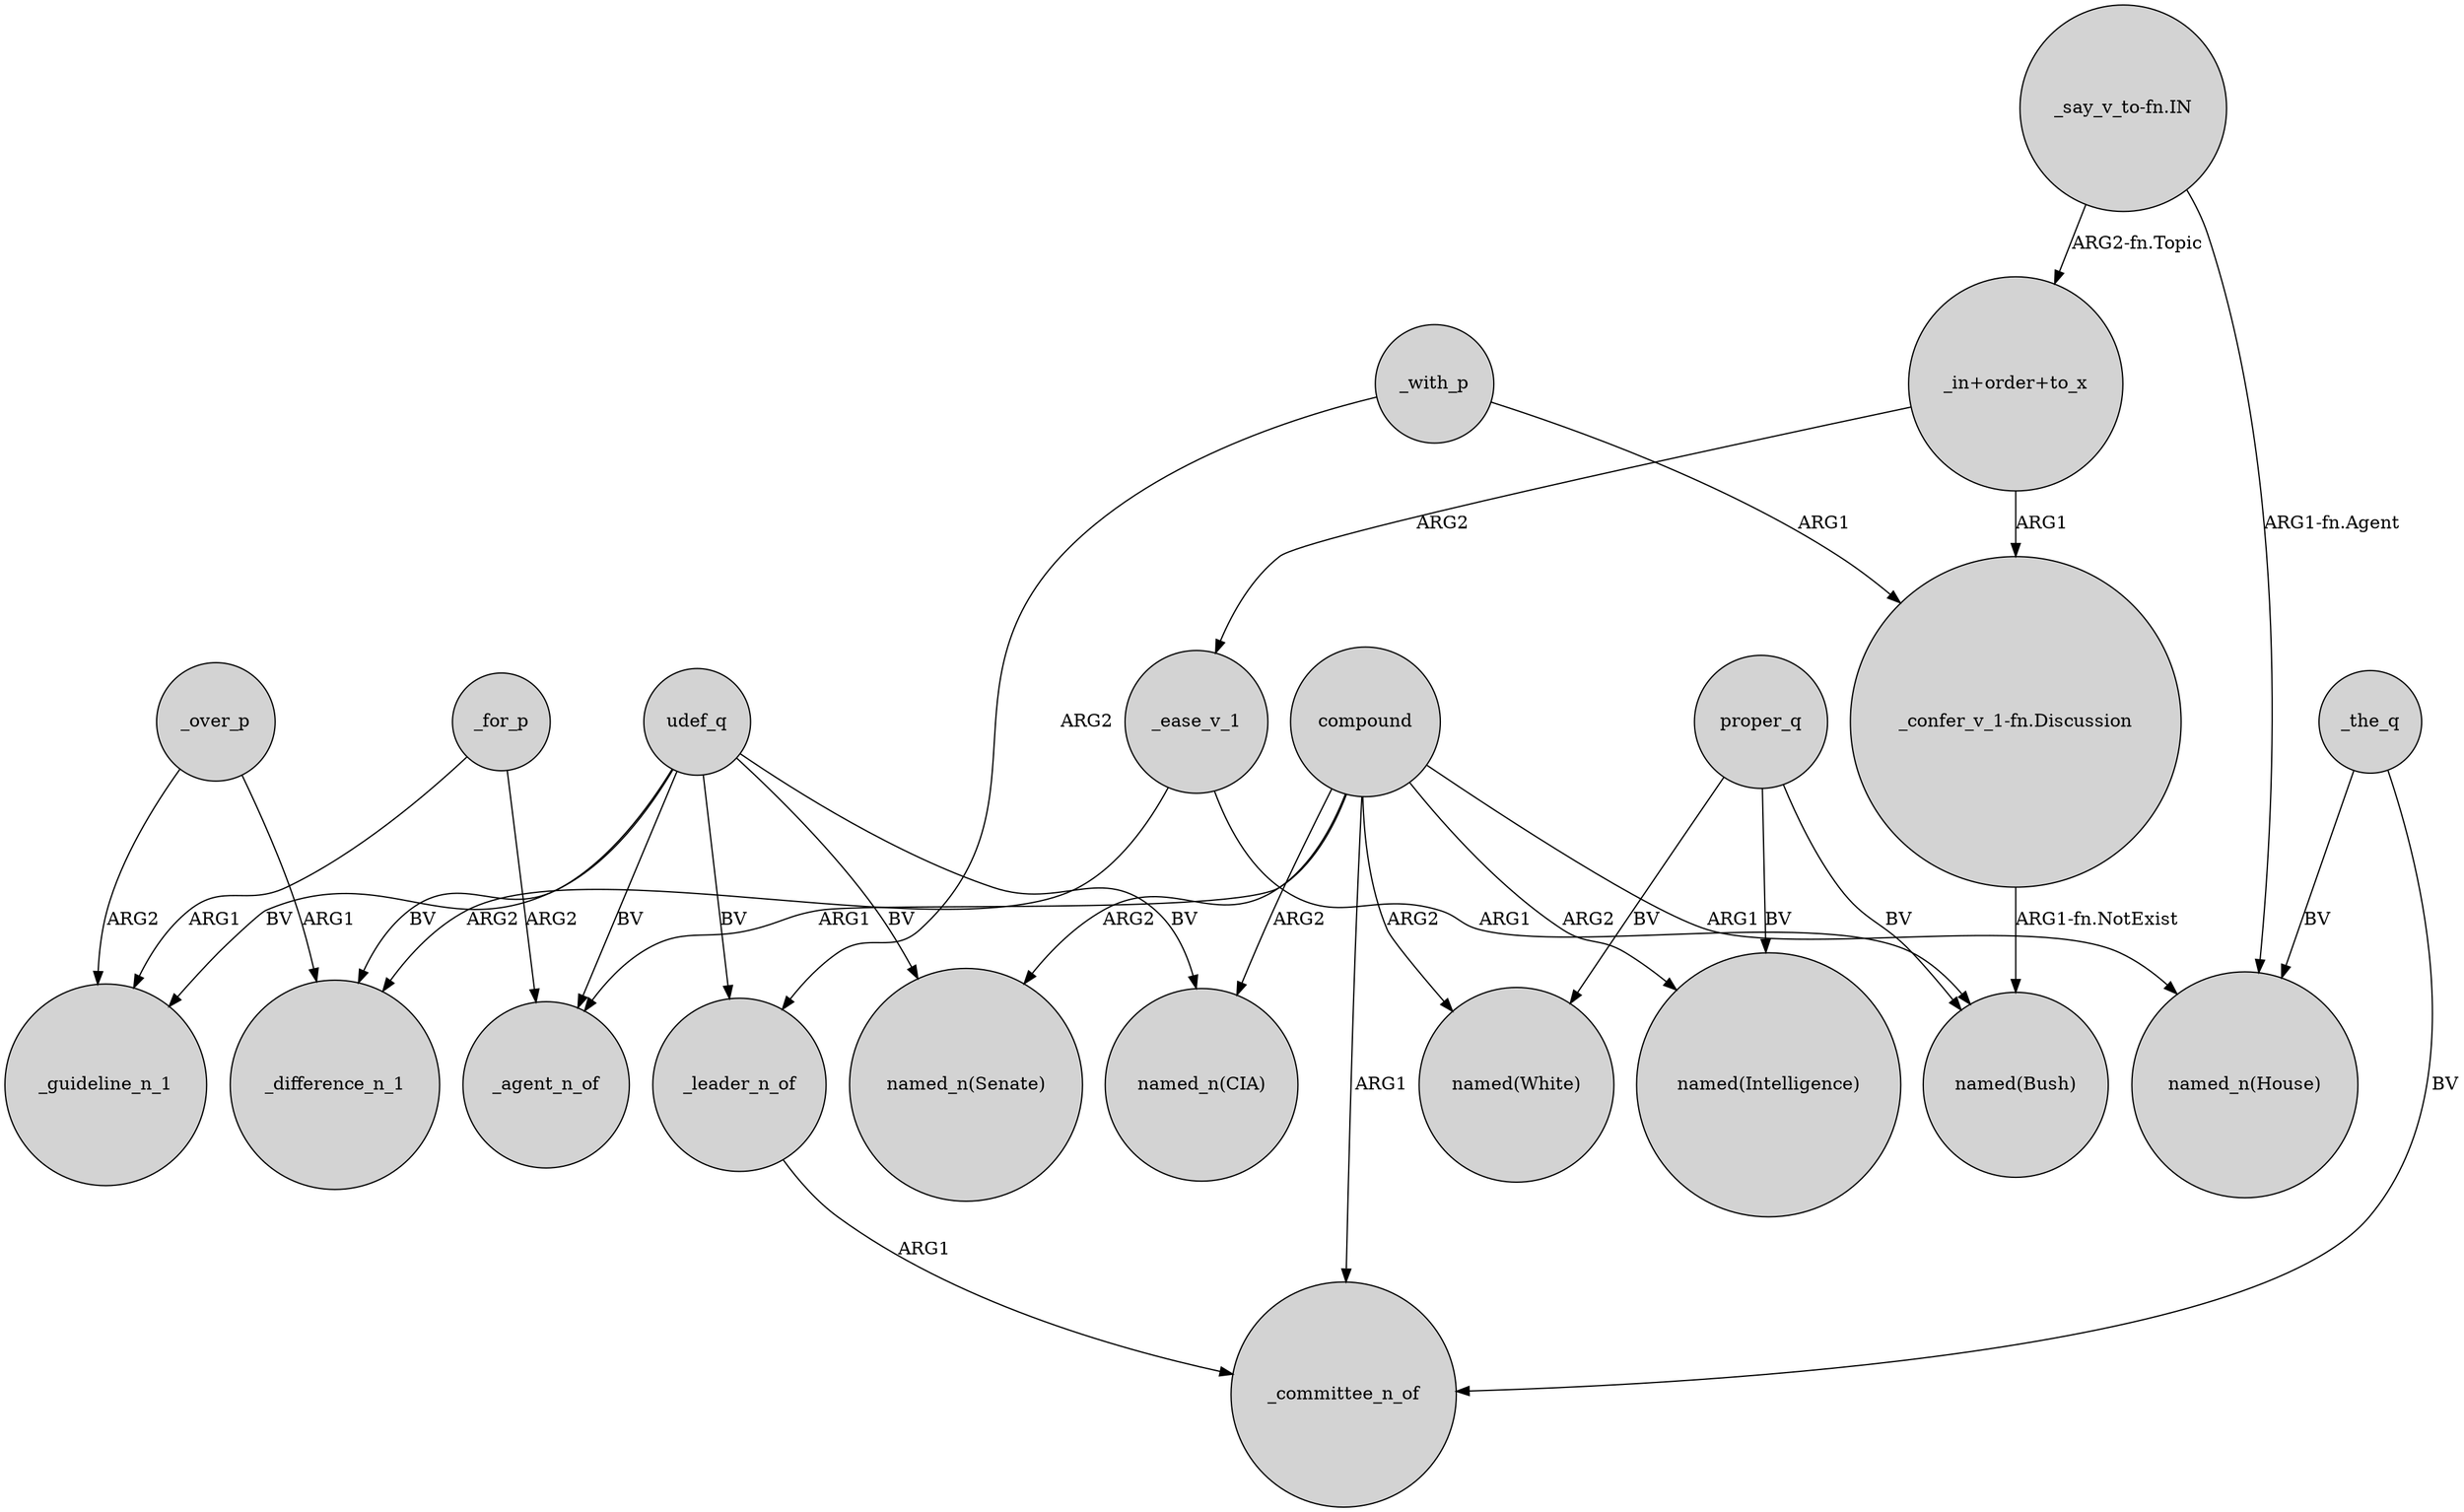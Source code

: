 digraph {
	node [shape=circle style=filled]
	"_in+order+to_x" -> _ease_v_1 [label=ARG2]
	_ease_v_1 -> _difference_n_1 [label=ARG2]
	_for_p -> _guideline_n_1 [label=ARG1]
	udef_q -> "named_n(CIA)" [label=BV]
	_for_p -> _agent_n_of [label=ARG2]
	compound -> "named(White)" [label=ARG2]
	udef_q -> _guideline_n_1 [label=BV]
	_with_p -> _leader_n_of [label=ARG2]
	proper_q -> "named(Intelligence)" [label=BV]
	_the_q -> _committee_n_of [label=BV]
	compound -> "named(Intelligence)" [label=ARG2]
	compound -> "named_n(House)" [label=ARG1]
	compound -> "named_n(CIA)" [label=ARG2]
	_the_q -> "named_n(House)" [label=BV]
	_over_p -> _difference_n_1 [label=ARG1]
	"_say_v_to-fn.IN" -> "_in+order+to_x" [label="ARG2-fn.Topic"]
	proper_q -> "named(White)" [label=BV]
	"_say_v_to-fn.IN" -> "named_n(House)" [label="ARG1-fn.Agent"]
	"_in+order+to_x" -> "_confer_v_1-fn.Discussion" [label=ARG1]
	"_confer_v_1-fn.Discussion" -> "named(Bush)" [label="ARG1-fn.NotExist"]
	compound -> _agent_n_of [label=ARG1]
	compound -> "named_n(Senate)" [label=ARG2]
	_leader_n_of -> _committee_n_of [label=ARG1]
	proper_q -> "named(Bush)" [label=BV]
	udef_q -> "named_n(Senate)" [label=BV]
	_over_p -> _guideline_n_1 [label=ARG2]
	compound -> _committee_n_of [label=ARG1]
	udef_q -> _difference_n_1 [label=BV]
	_with_p -> "_confer_v_1-fn.Discussion" [label=ARG1]
	udef_q -> _leader_n_of [label=BV]
	_ease_v_1 -> "named(Bush)" [label=ARG1]
	udef_q -> _agent_n_of [label=BV]
}
